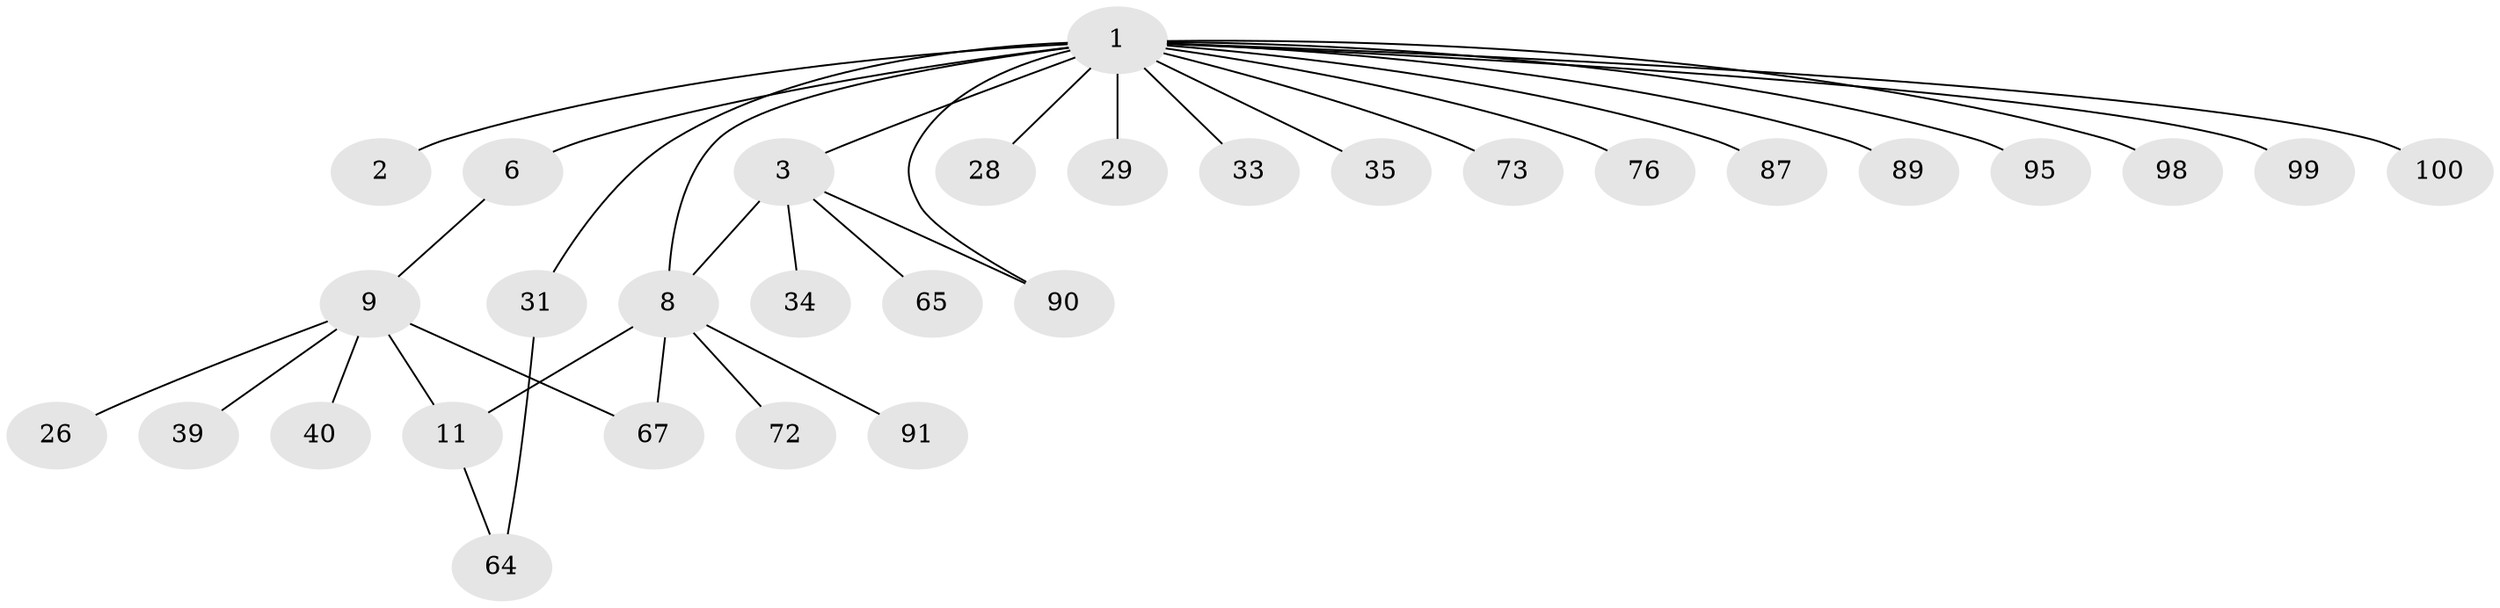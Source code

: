 // original degree distribution, {9: 0.009900990099009901, 4: 0.07920792079207921, 5: 0.0297029702970297, 2: 0.31683168316831684, 3: 0.1782178217821782, 6: 0.009900990099009901, 1: 0.37623762376237624}
// Generated by graph-tools (version 1.1) at 2025/16/03/04/25 18:16:58]
// undirected, 30 vertices, 34 edges
graph export_dot {
graph [start="1"]
  node [color=gray90,style=filled];
  1 [super="+46+21+101+5+12"];
  2 [super="+38+19+20"];
  3 [super="+7+4"];
  6;
  8 [super="+54+15+32"];
  9 [super="+10"];
  11 [super="+78+13"];
  26 [super="+92+45"];
  28 [super="+43"];
  29;
  31 [super="+60"];
  33 [super="+66"];
  34;
  35;
  39 [super="+85"];
  40 [super="+71"];
  64;
  65 [super="+94"];
  67;
  72;
  73;
  76;
  87;
  89;
  90;
  91;
  95;
  98;
  99;
  100;
  1 -- 2;
  1 -- 3 [weight=3];
  1 -- 6;
  1 -- 98;
  1 -- 29 [weight=2];
  1 -- 95;
  1 -- 8;
  1 -- 89;
  1 -- 33;
  1 -- 99;
  1 -- 90;
  1 -- 28;
  1 -- 35;
  1 -- 100;
  1 -- 73;
  1 -- 76;
  1 -- 87;
  1 -- 31;
  3 -- 65;
  3 -- 34;
  3 -- 90;
  3 -- 8;
  6 -- 9;
  8 -- 67;
  8 -- 91;
  8 -- 72;
  8 -- 11;
  9 -- 26;
  9 -- 39;
  9 -- 40;
  9 -- 11;
  9 -- 67;
  11 -- 64;
  31 -- 64;
}
